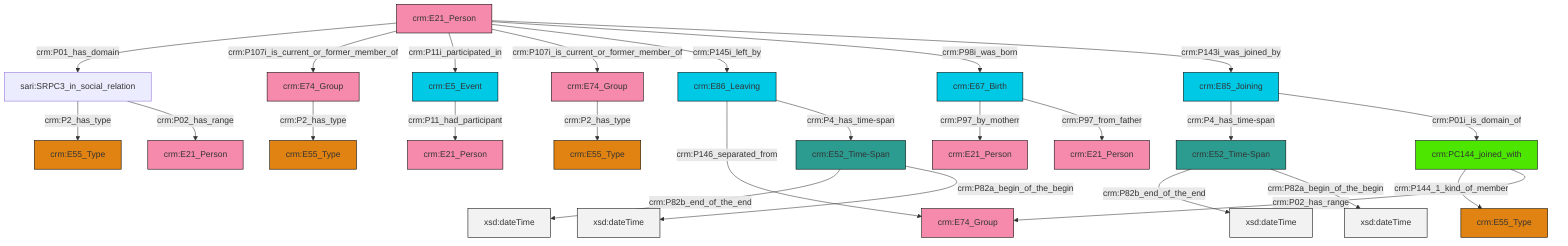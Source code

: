 graph TD
classDef Literal fill:#f2f2f2,stroke:#000000;
classDef CRM_Entity fill:#FFFFFF,stroke:#000000;
classDef Temporal_Entity fill:#00C9E6, stroke:#000000;
classDef Type fill:#E18312, stroke:#000000;
classDef Time-Span fill:#2C9C91, stroke:#000000;
classDef Appellation fill:#FFEB7F, stroke:#000000;
classDef Place fill:#008836, stroke:#000000;
classDef Persistent_Item fill:#B266B2, stroke:#000000;
classDef Conceptual_Object fill:#FFD700, stroke:#000000;
classDef Physical_Thing fill:#D2B48C, stroke:#000000;
classDef Actor fill:#f58aad, stroke:#000000;
classDef PC_Classes fill:#4ce600, stroke:#000000;
classDef Multi fill:#cccccc,stroke:#000000;

6["crm:PC144_joined_with"]:::PC_Classes -->|crm:P144_1_kind_of_member| 7["crm:E55_Type"]:::Type
12["crm:E86_Leaving"]:::Temporal_Entity -->|crm:P146_separated_from| 13["crm:E74_Group"]:::Actor
16["crm:E52_Time-Span"]:::Time-Span -->|crm:P82b_end_of_the_end| 18[xsd:dateTime]:::Literal
19["crm:E21_Person"]:::Actor -->|crm:P01_has_domain| 2["sari:SRPC3_in_social_relation"]:::Default
19["crm:E21_Person"]:::Actor -->|crm:P107i_is_current_or_former_member_of| 0["crm:E74_Group"]:::Actor
22["crm:E5_Event"]:::Temporal_Entity -->|crm:P11_had_participant| 20["crm:E21_Person"]:::Actor
16["crm:E52_Time-Span"]:::Time-Span -->|crm:P82a_begin_of_the_begin| 27[xsd:dateTime]:::Literal
30["crm:E74_Group"]:::Actor -->|crm:P2_has_type| 31["crm:E55_Type"]:::Type
19["crm:E21_Person"]:::Actor -->|crm:P11i_participated_in| 22["crm:E5_Event"]:::Temporal_Entity
28["crm:E52_Time-Span"]:::Time-Span -->|crm:P82b_end_of_the_end| 32[xsd:dateTime]:::Literal
19["crm:E21_Person"]:::Actor -->|crm:P107i_is_current_or_former_member_of| 30["crm:E74_Group"]:::Actor
12["crm:E86_Leaving"]:::Temporal_Entity -->|crm:P4_has_time-span| 28["crm:E52_Time-Span"]:::Time-Span
19["crm:E21_Person"]:::Actor -->|crm:P145i_left_by| 12["crm:E86_Leaving"]:::Temporal_Entity
19["crm:E21_Person"]:::Actor -->|crm:P98i_was_born| 23["crm:E67_Birth"]:::Temporal_Entity
2["sari:SRPC3_in_social_relation"]:::Default -->|crm:P2_has_type| 36["crm:E55_Type"]:::Type
2["sari:SRPC3_in_social_relation"]:::Default -->|crm:P02_has_range| 14["crm:E21_Person"]:::Actor
23["crm:E67_Birth"]:::Temporal_Entity -->|crm:P97_by_motherr| 10["crm:E21_Person"]:::Actor
6["crm:PC144_joined_with"]:::PC_Classes -->|crm:P02_has_range| 13["crm:E74_Group"]:::Actor
28["crm:E52_Time-Span"]:::Time-Span -->|crm:P82a_begin_of_the_begin| 37[xsd:dateTime]:::Literal
19["crm:E21_Person"]:::Actor -->|crm:P143i_was_joined_by| 8["crm:E85_Joining"]:::Temporal_Entity
0["crm:E74_Group"]:::Actor -->|crm:P2_has_type| 4["crm:E55_Type"]:::Type
8["crm:E85_Joining"]:::Temporal_Entity -->|crm:P4_has_time-span| 16["crm:E52_Time-Span"]:::Time-Span
8["crm:E85_Joining"]:::Temporal_Entity -->|crm:P01i_is_domain_of| 6["crm:PC144_joined_with"]:::PC_Classes
23["crm:E67_Birth"]:::Temporal_Entity -->|crm:P97_from_father| 25["crm:E21_Person"]:::Actor